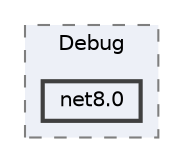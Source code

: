 digraph "Rogue/obj/Debug/net8.0"
{
 // LATEX_PDF_SIZE
  bgcolor="transparent";
  edge [fontname=Helvetica,fontsize=10,labelfontname=Helvetica,labelfontsize=10];
  node [fontname=Helvetica,fontsize=10,shape=box,height=0.2,width=0.4];
  compound=true
  subgraph clusterdir_93b457b93c2aa54107d2c173aaa9e72c {
    graph [ bgcolor="#edf0f7", pencolor="grey50", label="Debug", fontname=Helvetica,fontsize=10 style="filled,dashed", URL="dir_93b457b93c2aa54107d2c173aaa9e72c.html",tooltip=""]
  dir_bce0e81b935e2be7aa741fa2c19d75c5 [label="net8.0", fillcolor="#edf0f7", color="grey25", style="filled,bold", URL="dir_bce0e81b935e2be7aa741fa2c19d75c5.html",tooltip=""];
  }
}
